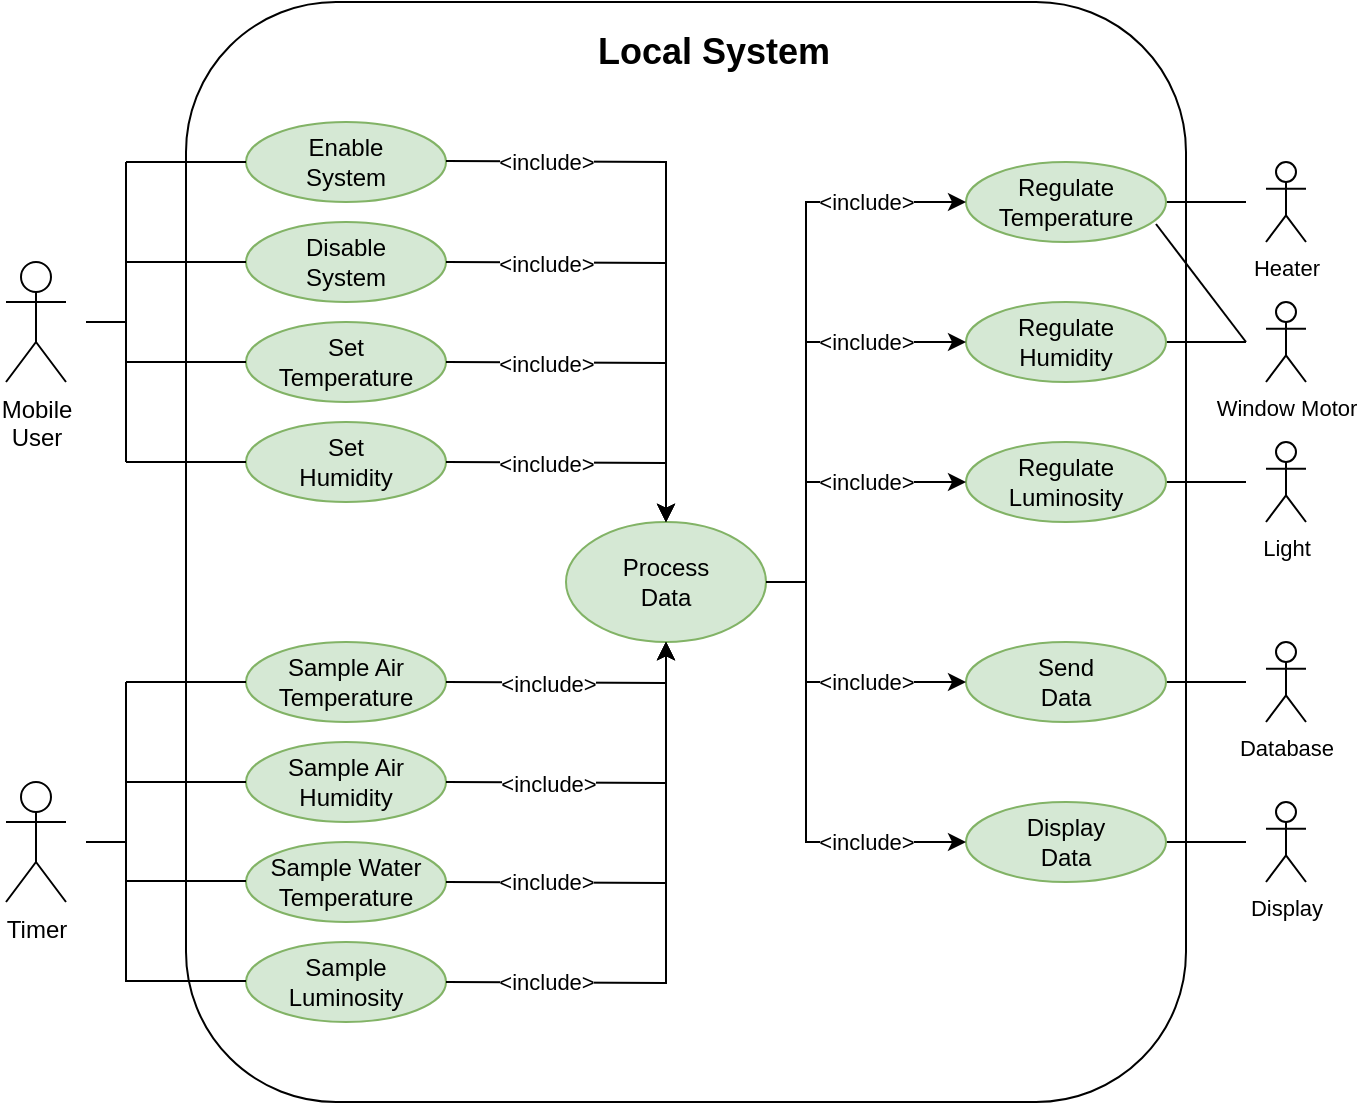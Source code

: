 <mxfile version="15.7.3" type="device"><diagram id="V2QdUjzlKElHWinp2xEo" name="Página-1"><mxGraphModel dx="1102" dy="905" grid="1" gridSize="10" guides="1" tooltips="1" connect="1" arrows="1" fold="1" page="1" pageScale="1" pageWidth="827" pageHeight="1169" math="0" shadow="0"><root><mxCell id="0"/><mxCell id="1" parent="0"/><mxCell id="PD3CcimCkWjnX9kcEpOw-1" value="Heater" style="shape=umlActor;verticalLabelPosition=bottom;verticalAlign=top;html=1;outlineConnect=0;fontSize=11;" vertex="1" parent="1"><mxGeometry x="760" y="180" width="20" height="40" as="geometry"/></mxCell><mxCell id="PD3CcimCkWjnX9kcEpOw-2" value="" style="rounded=1;whiteSpace=wrap;html=1;" vertex="1" parent="1"><mxGeometry x="220" y="100" width="500" height="550" as="geometry"/></mxCell><mxCell id="PD3CcimCkWjnX9kcEpOw-3" value="&lt;b style=&quot;font-size: 18px&quot;&gt;Local System&lt;/b&gt;" style="text;html=1;strokeColor=none;fillColor=none;align=center;verticalAlign=middle;whiteSpace=wrap;rounded=0;fontSize=18;" vertex="1" parent="1"><mxGeometry x="414" y="110" width="140" height="30" as="geometry"/></mxCell><mxCell id="PD3CcimCkWjnX9kcEpOw-4" value="Enable&lt;br&gt;System" style="ellipse;whiteSpace=wrap;html=1;fillColor=#d5e8d4;strokeColor=#82b366;" vertex="1" parent="1"><mxGeometry x="250" y="160" width="100" height="40" as="geometry"/></mxCell><mxCell id="PD3CcimCkWjnX9kcEpOw-6" value="Disable&lt;br&gt;System" style="ellipse;whiteSpace=wrap;html=1;fillColor=#d5e8d4;strokeColor=#82b366;" vertex="1" parent="1"><mxGeometry x="250" y="210" width="100" height="40" as="geometry"/></mxCell><mxCell id="PD3CcimCkWjnX9kcEpOw-7" value="Set&lt;br&gt;Temperature" style="ellipse;whiteSpace=wrap;html=1;fillColor=#d5e8d4;strokeColor=#82b366;" vertex="1" parent="1"><mxGeometry x="250" y="260" width="100" height="40" as="geometry"/></mxCell><mxCell id="PD3CcimCkWjnX9kcEpOw-8" value="Set&lt;br&gt;Humidity" style="ellipse;whiteSpace=wrap;html=1;fillColor=#d5e8d4;strokeColor=#82b366;" vertex="1" parent="1"><mxGeometry x="250" y="310" width="100" height="40" as="geometry"/></mxCell><mxCell id="PD3CcimCkWjnX9kcEpOw-11" value="" style="endArrow=none;html=1;rounded=0;entryX=0;entryY=0.5;entryDx=0;entryDy=0;" edge="1" parent="1" target="PD3CcimCkWjnX9kcEpOw-6"><mxGeometry width="50" height="50" relative="1" as="geometry"><mxPoint x="200" y="230" as="sourcePoint"/><mxPoint x="240" y="230" as="targetPoint"/></mxGeometry></mxCell><mxCell id="PD3CcimCkWjnX9kcEpOw-12" value="" style="endArrow=none;html=1;rounded=0;" edge="1" parent="1"><mxGeometry width="50" height="50" relative="1" as="geometry"><mxPoint x="190" y="250" as="sourcePoint"/><mxPoint x="190" y="330" as="targetPoint"/></mxGeometry></mxCell><mxCell id="PD3CcimCkWjnX9kcEpOw-13" value="" style="endArrow=none;html=1;rounded=0;entryX=0;entryY=0.5;entryDx=0;entryDy=0;" edge="1" parent="1" target="PD3CcimCkWjnX9kcEpOw-7"><mxGeometry width="50" height="50" relative="1" as="geometry"><mxPoint x="190" y="280" as="sourcePoint"/><mxPoint x="240" y="280" as="targetPoint"/></mxGeometry></mxCell><mxCell id="PD3CcimCkWjnX9kcEpOw-14" value="" style="endArrow=none;html=1;rounded=0;entryX=0;entryY=0.5;entryDx=0;entryDy=0;" edge="1" parent="1" target="PD3CcimCkWjnX9kcEpOw-8"><mxGeometry width="50" height="50" relative="1" as="geometry"><mxPoint x="190" y="330" as="sourcePoint"/><mxPoint x="240" y="330" as="targetPoint"/></mxGeometry></mxCell><mxCell id="PD3CcimCkWjnX9kcEpOw-16" value="" style="endArrow=none;html=1;rounded=0;entryX=0;entryY=0.5;entryDx=0;entryDy=0;" edge="1" parent="1" target="PD3CcimCkWjnX9kcEpOw-4"><mxGeometry width="50" height="50" relative="1" as="geometry"><mxPoint x="200" y="180" as="sourcePoint"/><mxPoint x="440" y="430" as="targetPoint"/></mxGeometry></mxCell><mxCell id="PD3CcimCkWjnX9kcEpOw-31" value="Timer" style="shape=umlActor;verticalLabelPosition=bottom;verticalAlign=top;html=1;outlineConnect=0;" vertex="1" parent="1"><mxGeometry x="130" y="490" width="30" height="60" as="geometry"/></mxCell><mxCell id="PD3CcimCkWjnX9kcEpOw-34" value="Sample Air&lt;br&gt;Temperature" style="ellipse;whiteSpace=wrap;html=1;fillColor=#d5e8d4;strokeColor=#82b366;" vertex="1" parent="1"><mxGeometry x="250" y="420" width="100" height="40" as="geometry"/></mxCell><mxCell id="PD3CcimCkWjnX9kcEpOw-35" value="Sample Air&lt;br&gt;Humidity" style="ellipse;whiteSpace=wrap;html=1;fillColor=#d5e8d4;strokeColor=#82b366;" vertex="1" parent="1"><mxGeometry x="250" y="470" width="100" height="40" as="geometry"/></mxCell><mxCell id="PD3CcimCkWjnX9kcEpOw-36" value="Sample Water&lt;br&gt;Temperature" style="ellipse;whiteSpace=wrap;html=1;fillColor=#d5e8d4;strokeColor=#82b366;" vertex="1" parent="1"><mxGeometry x="250" y="520" width="100" height="40" as="geometry"/></mxCell><mxCell id="PD3CcimCkWjnX9kcEpOw-37" value="Sample&lt;br&gt;Luminosity" style="ellipse;whiteSpace=wrap;html=1;fillColor=#d5e8d4;strokeColor=#82b366;" vertex="1" parent="1"><mxGeometry x="250" y="570" width="100" height="40" as="geometry"/></mxCell><mxCell id="PD3CcimCkWjnX9kcEpOw-38" value="Process&lt;br&gt;Data" style="ellipse;whiteSpace=wrap;html=1;fillColor=#d5e8d4;strokeColor=#82b366;" vertex="1" parent="1"><mxGeometry x="410" y="360" width="100" height="60" as="geometry"/></mxCell><mxCell id="PD3CcimCkWjnX9kcEpOw-41" value="" style="endArrow=classic;html=1;rounded=0;" edge="1" parent="1"><mxGeometry relative="1" as="geometry"><mxPoint x="350" y="179.5" as="sourcePoint"/><mxPoint x="460" y="360" as="targetPoint"/><Array as="points"><mxPoint x="460" y="180"/></Array></mxGeometry></mxCell><mxCell id="PD3CcimCkWjnX9kcEpOw-42" value="&amp;lt;include&amp;gt;" style="edgeLabel;resizable=0;html=1;align=center;verticalAlign=middle;" connectable="0" vertex="1" parent="PD3CcimCkWjnX9kcEpOw-41"><mxGeometry relative="1" as="geometry"><mxPoint x="-60" y="-35" as="offset"/></mxGeometry></mxCell><mxCell id="PD3CcimCkWjnX9kcEpOw-43" value="" style="endArrow=classic;html=1;rounded=0;" edge="1" parent="1"><mxGeometry relative="1" as="geometry"><mxPoint x="350" y="230" as="sourcePoint"/><mxPoint x="460" y="360" as="targetPoint"/><Array as="points"><mxPoint x="460" y="230.5"/></Array></mxGeometry></mxCell><mxCell id="PD3CcimCkWjnX9kcEpOw-44" value="&amp;lt;include&amp;gt;" style="edgeLabel;resizable=0;html=1;align=center;verticalAlign=middle;" connectable="0" vertex="1" parent="PD3CcimCkWjnX9kcEpOw-43"><mxGeometry relative="1" as="geometry"><mxPoint x="-60" y="-10" as="offset"/></mxGeometry></mxCell><mxCell id="PD3CcimCkWjnX9kcEpOw-45" value="" style="endArrow=classic;html=1;rounded=0;" edge="1" parent="1"><mxGeometry relative="1" as="geometry"><mxPoint x="350" y="280" as="sourcePoint"/><mxPoint x="460" y="360" as="targetPoint"/><Array as="points"><mxPoint x="460" y="280.5"/></Array></mxGeometry></mxCell><mxCell id="PD3CcimCkWjnX9kcEpOw-46" value="&amp;lt;include&amp;gt;" style="edgeLabel;resizable=0;html=1;align=center;verticalAlign=middle;" connectable="0" vertex="1" parent="PD3CcimCkWjnX9kcEpOw-45"><mxGeometry relative="1" as="geometry"><mxPoint x="-45" as="offset"/></mxGeometry></mxCell><mxCell id="PD3CcimCkWjnX9kcEpOw-52" value="" style="endArrow=classic;html=1;rounded=0;" edge="1" parent="1"><mxGeometry relative="1" as="geometry"><mxPoint x="350" y="330" as="sourcePoint"/><mxPoint x="460" y="360" as="targetPoint"/><Array as="points"><mxPoint x="460" y="330.5"/></Array></mxGeometry></mxCell><mxCell id="PD3CcimCkWjnX9kcEpOw-53" value="&amp;lt;include&amp;gt;" style="edgeLabel;resizable=0;html=1;align=center;verticalAlign=middle;" connectable="0" vertex="1" parent="PD3CcimCkWjnX9kcEpOw-52"><mxGeometry relative="1" as="geometry"><mxPoint x="-20" as="offset"/></mxGeometry></mxCell><mxCell id="PD3CcimCkWjnX9kcEpOw-54" value="" style="endArrow=classic;html=1;rounded=0;entryX=0.5;entryY=1;entryDx=0;entryDy=0;" edge="1" parent="1" target="PD3CcimCkWjnX9kcEpOw-38"><mxGeometry relative="1" as="geometry"><mxPoint x="350" y="440" as="sourcePoint"/><mxPoint x="460" y="470" as="targetPoint"/><Array as="points"><mxPoint x="460" y="440.5"/></Array></mxGeometry></mxCell><mxCell id="PD3CcimCkWjnX9kcEpOw-55" value="&amp;lt;include&amp;gt;" style="edgeLabel;resizable=0;html=1;align=center;verticalAlign=middle;" connectable="0" vertex="1" parent="PD3CcimCkWjnX9kcEpOw-54"><mxGeometry relative="1" as="geometry"><mxPoint x="-15" as="offset"/></mxGeometry></mxCell><mxCell id="PD3CcimCkWjnX9kcEpOw-56" value="" style="endArrow=classic;html=1;rounded=0;entryX=0.5;entryY=1;entryDx=0;entryDy=0;" edge="1" parent="1" target="PD3CcimCkWjnX9kcEpOw-38"><mxGeometry relative="1" as="geometry"><mxPoint x="350" y="490" as="sourcePoint"/><mxPoint x="460" y="470" as="targetPoint"/><Array as="points"><mxPoint x="460" y="490.5"/></Array></mxGeometry></mxCell><mxCell id="PD3CcimCkWjnX9kcEpOw-57" value="&amp;lt;include&amp;gt;" style="edgeLabel;resizable=0;html=1;align=center;verticalAlign=middle;" connectable="0" vertex="1" parent="PD3CcimCkWjnX9kcEpOw-56"><mxGeometry relative="1" as="geometry"><mxPoint x="-40" as="offset"/></mxGeometry></mxCell><mxCell id="PD3CcimCkWjnX9kcEpOw-58" value="" style="endArrow=classic;html=1;rounded=0;entryX=0.5;entryY=1;entryDx=0;entryDy=0;" edge="1" parent="1" target="PD3CcimCkWjnX9kcEpOw-38"><mxGeometry relative="1" as="geometry"><mxPoint x="350" y="540" as="sourcePoint"/><mxPoint x="460" y="470" as="targetPoint"/><Array as="points"><mxPoint x="460" y="540.5"/></Array></mxGeometry></mxCell><mxCell id="PD3CcimCkWjnX9kcEpOw-59" value="&amp;lt;include&amp;gt;" style="edgeLabel;resizable=0;html=1;align=center;verticalAlign=middle;" connectable="0" vertex="1" parent="PD3CcimCkWjnX9kcEpOw-58"><mxGeometry relative="1" as="geometry"><mxPoint x="-60" y="5" as="offset"/></mxGeometry></mxCell><mxCell id="PD3CcimCkWjnX9kcEpOw-60" value="" style="endArrow=classic;html=1;rounded=0;entryX=0.5;entryY=1;entryDx=0;entryDy=0;" edge="1" parent="1" target="PD3CcimCkWjnX9kcEpOw-38"><mxGeometry relative="1" as="geometry"><mxPoint x="350" y="590" as="sourcePoint"/><mxPoint x="460" y="470" as="targetPoint"/><Array as="points"><mxPoint x="460" y="590.5"/></Array></mxGeometry></mxCell><mxCell id="PD3CcimCkWjnX9kcEpOw-61" value="&amp;lt;include&amp;gt;" style="edgeLabel;resizable=0;html=1;align=center;verticalAlign=middle;" connectable="0" vertex="1" parent="PD3CcimCkWjnX9kcEpOw-60"><mxGeometry relative="1" as="geometry"><mxPoint x="-60" y="30" as="offset"/></mxGeometry></mxCell><mxCell id="PD3CcimCkWjnX9kcEpOw-69" value="" style="endArrow=none;html=1;rounded=0;" edge="1" parent="1"><mxGeometry width="50" height="50" relative="1" as="geometry"><mxPoint x="190" y="520" as="sourcePoint"/><mxPoint x="190" y="440" as="targetPoint"/></mxGeometry></mxCell><mxCell id="PD3CcimCkWjnX9kcEpOw-70" value="" style="endArrow=none;html=1;rounded=0;" edge="1" parent="1"><mxGeometry width="50" height="50" relative="1" as="geometry"><mxPoint x="170" y="260" as="sourcePoint"/><mxPoint x="190" y="260" as="targetPoint"/></mxGeometry></mxCell><mxCell id="PD3CcimCkWjnX9kcEpOw-71" value="" style="endArrow=none;html=1;rounded=0;" edge="1" parent="1"><mxGeometry width="50" height="50" relative="1" as="geometry"><mxPoint x="170" y="520" as="sourcePoint"/><mxPoint x="190" y="520" as="targetPoint"/></mxGeometry></mxCell><mxCell id="PD3CcimCkWjnX9kcEpOw-72" value="" style="endArrow=none;html=1;rounded=0;" edge="1" parent="1"><mxGeometry width="50" height="50" relative="1" as="geometry"><mxPoint x="190" y="590" as="sourcePoint"/><mxPoint x="190" y="520" as="targetPoint"/></mxGeometry></mxCell><mxCell id="PD3CcimCkWjnX9kcEpOw-73" value="" style="endArrow=none;html=1;rounded=0;entryX=0;entryY=0.5;entryDx=0;entryDy=0;" edge="1" parent="1" target="PD3CcimCkWjnX9kcEpOw-34"><mxGeometry width="50" height="50" relative="1" as="geometry"><mxPoint x="190" y="440" as="sourcePoint"/><mxPoint x="440" y="430" as="targetPoint"/></mxGeometry></mxCell><mxCell id="PD3CcimCkWjnX9kcEpOw-74" value="" style="endArrow=none;html=1;rounded=0;entryX=0;entryY=0.5;entryDx=0;entryDy=0;" edge="1" parent="1"><mxGeometry width="50" height="50" relative="1" as="geometry"><mxPoint x="190" y="490" as="sourcePoint"/><mxPoint x="250" y="490" as="targetPoint"/></mxGeometry></mxCell><mxCell id="PD3CcimCkWjnX9kcEpOw-75" value="" style="endArrow=none;html=1;rounded=0;entryX=0;entryY=0.5;entryDx=0;entryDy=0;" edge="1" parent="1"><mxGeometry width="50" height="50" relative="1" as="geometry"><mxPoint x="190" y="539.5" as="sourcePoint"/><mxPoint x="250" y="539.5" as="targetPoint"/></mxGeometry></mxCell><mxCell id="PD3CcimCkWjnX9kcEpOw-76" value="" style="endArrow=none;html=1;rounded=0;entryX=0;entryY=0.5;entryDx=0;entryDy=0;" edge="1" parent="1"><mxGeometry width="50" height="50" relative="1" as="geometry"><mxPoint x="190" y="589.5" as="sourcePoint"/><mxPoint x="250" y="589.5" as="targetPoint"/></mxGeometry></mxCell><mxCell id="PD3CcimCkWjnX9kcEpOw-77" value="" style="endArrow=none;html=1;rounded=0;entryX=0;entryY=0.5;entryDx=0;entryDy=0;" edge="1" parent="1"><mxGeometry width="50" height="50" relative="1" as="geometry"><mxPoint x="190" y="230" as="sourcePoint"/><mxPoint x="240" y="230" as="targetPoint"/></mxGeometry></mxCell><mxCell id="PD3CcimCkWjnX9kcEpOw-78" value="" style="endArrow=none;html=1;rounded=0;entryX=0;entryY=0.5;entryDx=0;entryDy=0;" edge="1" parent="1"><mxGeometry width="50" height="50" relative="1" as="geometry"><mxPoint x="190" y="180" as="sourcePoint"/><mxPoint x="240" y="180" as="targetPoint"/></mxGeometry></mxCell><mxCell id="PD3CcimCkWjnX9kcEpOw-79" value="" style="endArrow=none;html=1;rounded=0;" edge="1" parent="1"><mxGeometry width="50" height="50" relative="1" as="geometry"><mxPoint x="190" y="230" as="sourcePoint"/><mxPoint x="190" y="180" as="targetPoint"/></mxGeometry></mxCell><mxCell id="PD3CcimCkWjnX9kcEpOw-80" value="" style="endArrow=none;html=1;rounded=0;" edge="1" parent="1"><mxGeometry width="50" height="50" relative="1" as="geometry"><mxPoint x="190" y="250" as="sourcePoint"/><mxPoint x="190" y="230" as="targetPoint"/></mxGeometry></mxCell><mxCell id="PD3CcimCkWjnX9kcEpOw-101" style="edgeStyle=orthogonalEdgeStyle;rounded=0;orthogonalLoop=1;jettySize=auto;html=1;exitX=1;exitY=0.5;exitDx=0;exitDy=0;endArrow=none;endFill=0;" edge="1" parent="1" source="PD3CcimCkWjnX9kcEpOw-84"><mxGeometry relative="1" as="geometry"><mxPoint x="750" y="200" as="targetPoint"/></mxGeometry></mxCell><mxCell id="PD3CcimCkWjnX9kcEpOw-113" style="edgeStyle=orthogonalEdgeStyle;rounded=0;orthogonalLoop=1;jettySize=auto;html=1;exitX=1;exitY=0.5;exitDx=0;exitDy=0;fontSize=11;endArrow=none;endFill=0;" edge="1" parent="1" source="PD3CcimCkWjnX9kcEpOw-84"><mxGeometry relative="1" as="geometry"><mxPoint x="710" y="200" as="targetPoint"/></mxGeometry></mxCell><mxCell id="PD3CcimCkWjnX9kcEpOw-84" value="Regulate&lt;br&gt;Temperature&lt;span style=&quot;color: rgba(0 , 0 , 0 , 0) ; font-family: monospace ; font-size: 0px&quot;&gt;%3CmxGraphModel%3E%3Croot%3E%3CmxCell%20id%3D%220%22%2F%3E%3CmxCell%20id%3D%221%22%20parent%3D%220%22%2F%3E%3CmxCell%20id%3D%222%22%20value%3D%22Enable%26lt%3Bbr%26gt%3BSystem%22%20style%3D%22ellipse%3BwhiteSpace%3Dwrap%3Bhtml%3D1%3BfillColor%3D%23d5e8d4%3BstrokeColor%3D%2382b366%3B%22%20vertex%3D%221%22%20parent%3D%221%22%3E%3CmxGeometry%20x%3D%22250%22%20y%3D%22160%22%20width%3D%22100%22%20height%3D%2240%22%20as%3D%22geometry%22%2F%3E%3C%2FmxCell%3E%3C%2Froot%3E%3C%2FmxGraphModel%3E&lt;/span&gt;" style="ellipse;whiteSpace=wrap;html=1;fillColor=#d5e8d4;strokeColor=#82b366;" vertex="1" parent="1"><mxGeometry x="610" y="180" width="100" height="40" as="geometry"/></mxCell><mxCell id="PD3CcimCkWjnX9kcEpOw-111" style="edgeStyle=orthogonalEdgeStyle;rounded=0;orthogonalLoop=1;jettySize=auto;html=1;fontSize=11;endArrow=none;endFill=0;" edge="1" parent="1" source="PD3CcimCkWjnX9kcEpOw-85"><mxGeometry relative="1" as="geometry"><mxPoint x="750" y="270" as="targetPoint"/></mxGeometry></mxCell><mxCell id="PD3CcimCkWjnX9kcEpOw-85" value="Regulate&lt;br&gt;Humidity" style="ellipse;whiteSpace=wrap;html=1;fillColor=#d5e8d4;strokeColor=#82b366;" vertex="1" parent="1"><mxGeometry x="610" y="250" width="100" height="40" as="geometry"/></mxCell><mxCell id="PD3CcimCkWjnX9kcEpOw-110" style="edgeStyle=orthogonalEdgeStyle;rounded=0;orthogonalLoop=1;jettySize=auto;html=1;fontSize=11;endArrow=none;endFill=0;" edge="1" parent="1" source="PD3CcimCkWjnX9kcEpOw-86"><mxGeometry relative="1" as="geometry"><mxPoint x="750" y="340" as="targetPoint"/></mxGeometry></mxCell><mxCell id="PD3CcimCkWjnX9kcEpOw-86" value="Regulate&lt;br&gt;Luminosity" style="ellipse;whiteSpace=wrap;html=1;fillColor=#d5e8d4;strokeColor=#82b366;" vertex="1" parent="1"><mxGeometry x="610" y="320" width="100" height="40" as="geometry"/></mxCell><mxCell id="PD3CcimCkWjnX9kcEpOw-87" value="" style="endArrow=classic;html=1;rounded=0;entryX=0;entryY=0.5;entryDx=0;entryDy=0;" edge="1" parent="1" target="PD3CcimCkWjnX9kcEpOw-84"><mxGeometry relative="1" as="geometry"><mxPoint x="530" y="390" as="sourcePoint"/><mxPoint x="470" y="370" as="targetPoint"/><Array as="points"><mxPoint x="530" y="200"/></Array></mxGeometry></mxCell><mxCell id="PD3CcimCkWjnX9kcEpOw-88" value="&amp;lt;include&amp;gt;" style="edgeLabel;resizable=0;html=1;align=center;verticalAlign=middle;" connectable="0" vertex="1" parent="PD3CcimCkWjnX9kcEpOw-87"><mxGeometry relative="1" as="geometry"><mxPoint x="30" y="-55" as="offset"/></mxGeometry></mxCell><mxCell id="PD3CcimCkWjnX9kcEpOw-89" value="" style="endArrow=none;html=1;rounded=0;exitX=1;exitY=0.5;exitDx=0;exitDy=0;" edge="1" parent="1" source="PD3CcimCkWjnX9kcEpOw-38"><mxGeometry width="50" height="50" relative="1" as="geometry"><mxPoint x="390" y="480" as="sourcePoint"/><mxPoint x="530" y="390" as="targetPoint"/></mxGeometry></mxCell><mxCell id="PD3CcimCkWjnX9kcEpOw-90" value="" style="endArrow=classic;html=1;rounded=0;entryX=0;entryY=0.5;entryDx=0;entryDy=0;" edge="1" parent="1" target="PD3CcimCkWjnX9kcEpOw-85"><mxGeometry relative="1" as="geometry"><mxPoint x="530" y="390" as="sourcePoint"/><mxPoint x="620" y="220" as="targetPoint"/><Array as="points"><mxPoint x="530" y="270"/></Array></mxGeometry></mxCell><mxCell id="PD3CcimCkWjnX9kcEpOw-91" value="&amp;lt;include&amp;gt;" style="edgeLabel;resizable=0;html=1;align=center;verticalAlign=middle;" connectable="0" vertex="1" parent="PD3CcimCkWjnX9kcEpOw-90"><mxGeometry relative="1" as="geometry"><mxPoint x="30" y="-20" as="offset"/></mxGeometry></mxCell><mxCell id="PD3CcimCkWjnX9kcEpOw-92" value="" style="endArrow=classic;html=1;rounded=0;entryX=0;entryY=0.5;entryDx=0;entryDy=0;" edge="1" parent="1" target="PD3CcimCkWjnX9kcEpOw-86"><mxGeometry relative="1" as="geometry"><mxPoint x="530" y="390" as="sourcePoint"/><mxPoint x="620" y="270" as="targetPoint"/><Array as="points"><mxPoint x="530" y="340"/></Array></mxGeometry></mxCell><mxCell id="PD3CcimCkWjnX9kcEpOw-93" value="&amp;lt;include&amp;gt;" style="edgeLabel;resizable=0;html=1;align=center;verticalAlign=middle;" connectable="0" vertex="1" parent="PD3CcimCkWjnX9kcEpOw-92"><mxGeometry relative="1" as="geometry"><mxPoint x="15" as="offset"/></mxGeometry></mxCell><mxCell id="PD3CcimCkWjnX9kcEpOw-109" style="edgeStyle=orthogonalEdgeStyle;rounded=0;orthogonalLoop=1;jettySize=auto;html=1;exitX=1;exitY=0.5;exitDx=0;exitDy=0;fontSize=11;endArrow=none;endFill=0;" edge="1" parent="1" source="PD3CcimCkWjnX9kcEpOw-94"><mxGeometry relative="1" as="geometry"><mxPoint x="750" y="440" as="targetPoint"/></mxGeometry></mxCell><mxCell id="PD3CcimCkWjnX9kcEpOw-94" value="Send&lt;br&gt;Data" style="ellipse;whiteSpace=wrap;html=1;fillColor=#d5e8d4;strokeColor=#82b366;" vertex="1" parent="1"><mxGeometry x="610" y="420" width="100" height="40" as="geometry"/></mxCell><mxCell id="PD3CcimCkWjnX9kcEpOw-112" style="edgeStyle=orthogonalEdgeStyle;rounded=0;orthogonalLoop=1;jettySize=auto;html=1;fontSize=11;endArrow=none;endFill=0;" edge="1" parent="1" source="PD3CcimCkWjnX9kcEpOw-95"><mxGeometry relative="1" as="geometry"><mxPoint x="750" y="520" as="targetPoint"/></mxGeometry></mxCell><mxCell id="PD3CcimCkWjnX9kcEpOw-95" value="Display&lt;br&gt;Data" style="ellipse;whiteSpace=wrap;html=1;fillColor=#d5e8d4;strokeColor=#82b366;" vertex="1" parent="1"><mxGeometry x="610" y="500" width="100" height="40" as="geometry"/></mxCell><mxCell id="PD3CcimCkWjnX9kcEpOw-96" value="" style="endArrow=classic;html=1;rounded=0;entryX=0;entryY=0.5;entryDx=0;entryDy=0;" edge="1" parent="1" target="PD3CcimCkWjnX9kcEpOw-94"><mxGeometry relative="1" as="geometry"><mxPoint x="530" y="390" as="sourcePoint"/><mxPoint x="620" y="360" as="targetPoint"/><Array as="points"><mxPoint x="530" y="440"/></Array></mxGeometry></mxCell><mxCell id="PD3CcimCkWjnX9kcEpOw-97" value="&amp;lt;include&amp;gt;" style="edgeLabel;resizable=0;html=1;align=center;verticalAlign=middle;" connectable="0" vertex="1" parent="PD3CcimCkWjnX9kcEpOw-96"><mxGeometry relative="1" as="geometry"><mxPoint x="15" as="offset"/></mxGeometry></mxCell><mxCell id="PD3CcimCkWjnX9kcEpOw-98" value="" style="endArrow=classic;html=1;rounded=0;entryX=0;entryY=0.5;entryDx=0;entryDy=0;" edge="1" parent="1" target="PD3CcimCkWjnX9kcEpOw-95"><mxGeometry relative="1" as="geometry"><mxPoint x="530" y="430" as="sourcePoint"/><mxPoint x="620" y="440" as="targetPoint"/><Array as="points"><mxPoint x="530" y="520"/></Array></mxGeometry></mxCell><mxCell id="PD3CcimCkWjnX9kcEpOw-99" value="&amp;lt;include&amp;gt;" style="edgeLabel;resizable=0;html=1;align=center;verticalAlign=middle;" connectable="0" vertex="1" parent="PD3CcimCkWjnX9kcEpOw-98"><mxGeometry relative="1" as="geometry"><mxPoint x="30" y="5" as="offset"/></mxGeometry></mxCell><mxCell id="PD3CcimCkWjnX9kcEpOw-100" value="Mobile&lt;br&gt;User" style="shape=umlActor;verticalLabelPosition=bottom;verticalAlign=top;html=1;outlineConnect=0;" vertex="1" parent="1"><mxGeometry x="130" y="230" width="30" height="60" as="geometry"/></mxCell><mxCell id="PD3CcimCkWjnX9kcEpOw-105" value="Window Motor" style="shape=umlActor;verticalLabelPosition=bottom;verticalAlign=top;html=1;outlineConnect=0;fontSize=11;" vertex="1" parent="1"><mxGeometry x="760" y="250" width="20" height="40" as="geometry"/></mxCell><mxCell id="PD3CcimCkWjnX9kcEpOw-106" value="Light" style="shape=umlActor;verticalLabelPosition=bottom;verticalAlign=top;html=1;outlineConnect=0;fontSize=11;" vertex="1" parent="1"><mxGeometry x="760" y="320" width="20" height="40" as="geometry"/></mxCell><mxCell id="PD3CcimCkWjnX9kcEpOw-107" value="Database&lt;span style=&quot;color: rgba(0 , 0 , 0 , 0) ; font-family: monospace ; font-size: 0px&quot;&gt;%3CmxGraphModel%3E%3Croot%3E%3CmxCell%20id%3D%220%22%2F%3E%3CmxCell%20id%3D%221%22%20parent%3D%220%22%2F%3E%3CmxCell%20id%3D%222%22%20value%3D%22Light%22%20style%3D%22shape%3DumlActor%3BverticalLabelPosition%3Dbottom%3BverticalAlign%3Dtop%3Bhtml%3D1%3BoutlineConnect%3D0%3BfontSize%3D11%3B%22%20vertex%3D%221%22%20parent%3D%221%22%3E%3CmxGeometry%20x%3D%22760%22%20y%3D%22320%22%20width%3D%2220%22%20height%3D%2240%22%20as%3D%22geometry%22%2F%3E%3C%2FmxCell%3E%3C%2Froot%3E%3C%2FmxGraphModel%3E&lt;/span&gt;" style="shape=umlActor;verticalLabelPosition=bottom;verticalAlign=top;html=1;outlineConnect=0;fontSize=11;" vertex="1" parent="1"><mxGeometry x="760" y="420" width="20" height="40" as="geometry"/></mxCell><mxCell id="PD3CcimCkWjnX9kcEpOw-108" value="Display" style="shape=umlActor;verticalLabelPosition=bottom;verticalAlign=top;html=1;outlineConnect=0;fontSize=11;" vertex="1" parent="1"><mxGeometry x="760" y="500" width="20" height="40" as="geometry"/></mxCell><mxCell id="PD3CcimCkWjnX9kcEpOw-114" value="" style="endArrow=none;html=1;rounded=0;fontSize=11;entryX=0.95;entryY=0.775;entryDx=0;entryDy=0;entryPerimeter=0;" edge="1" parent="1" target="PD3CcimCkWjnX9kcEpOw-84"><mxGeometry width="50" height="50" relative="1" as="geometry"><mxPoint x="750" y="270" as="sourcePoint"/><mxPoint x="440" y="430" as="targetPoint"/></mxGeometry></mxCell></root></mxGraphModel></diagram></mxfile>
